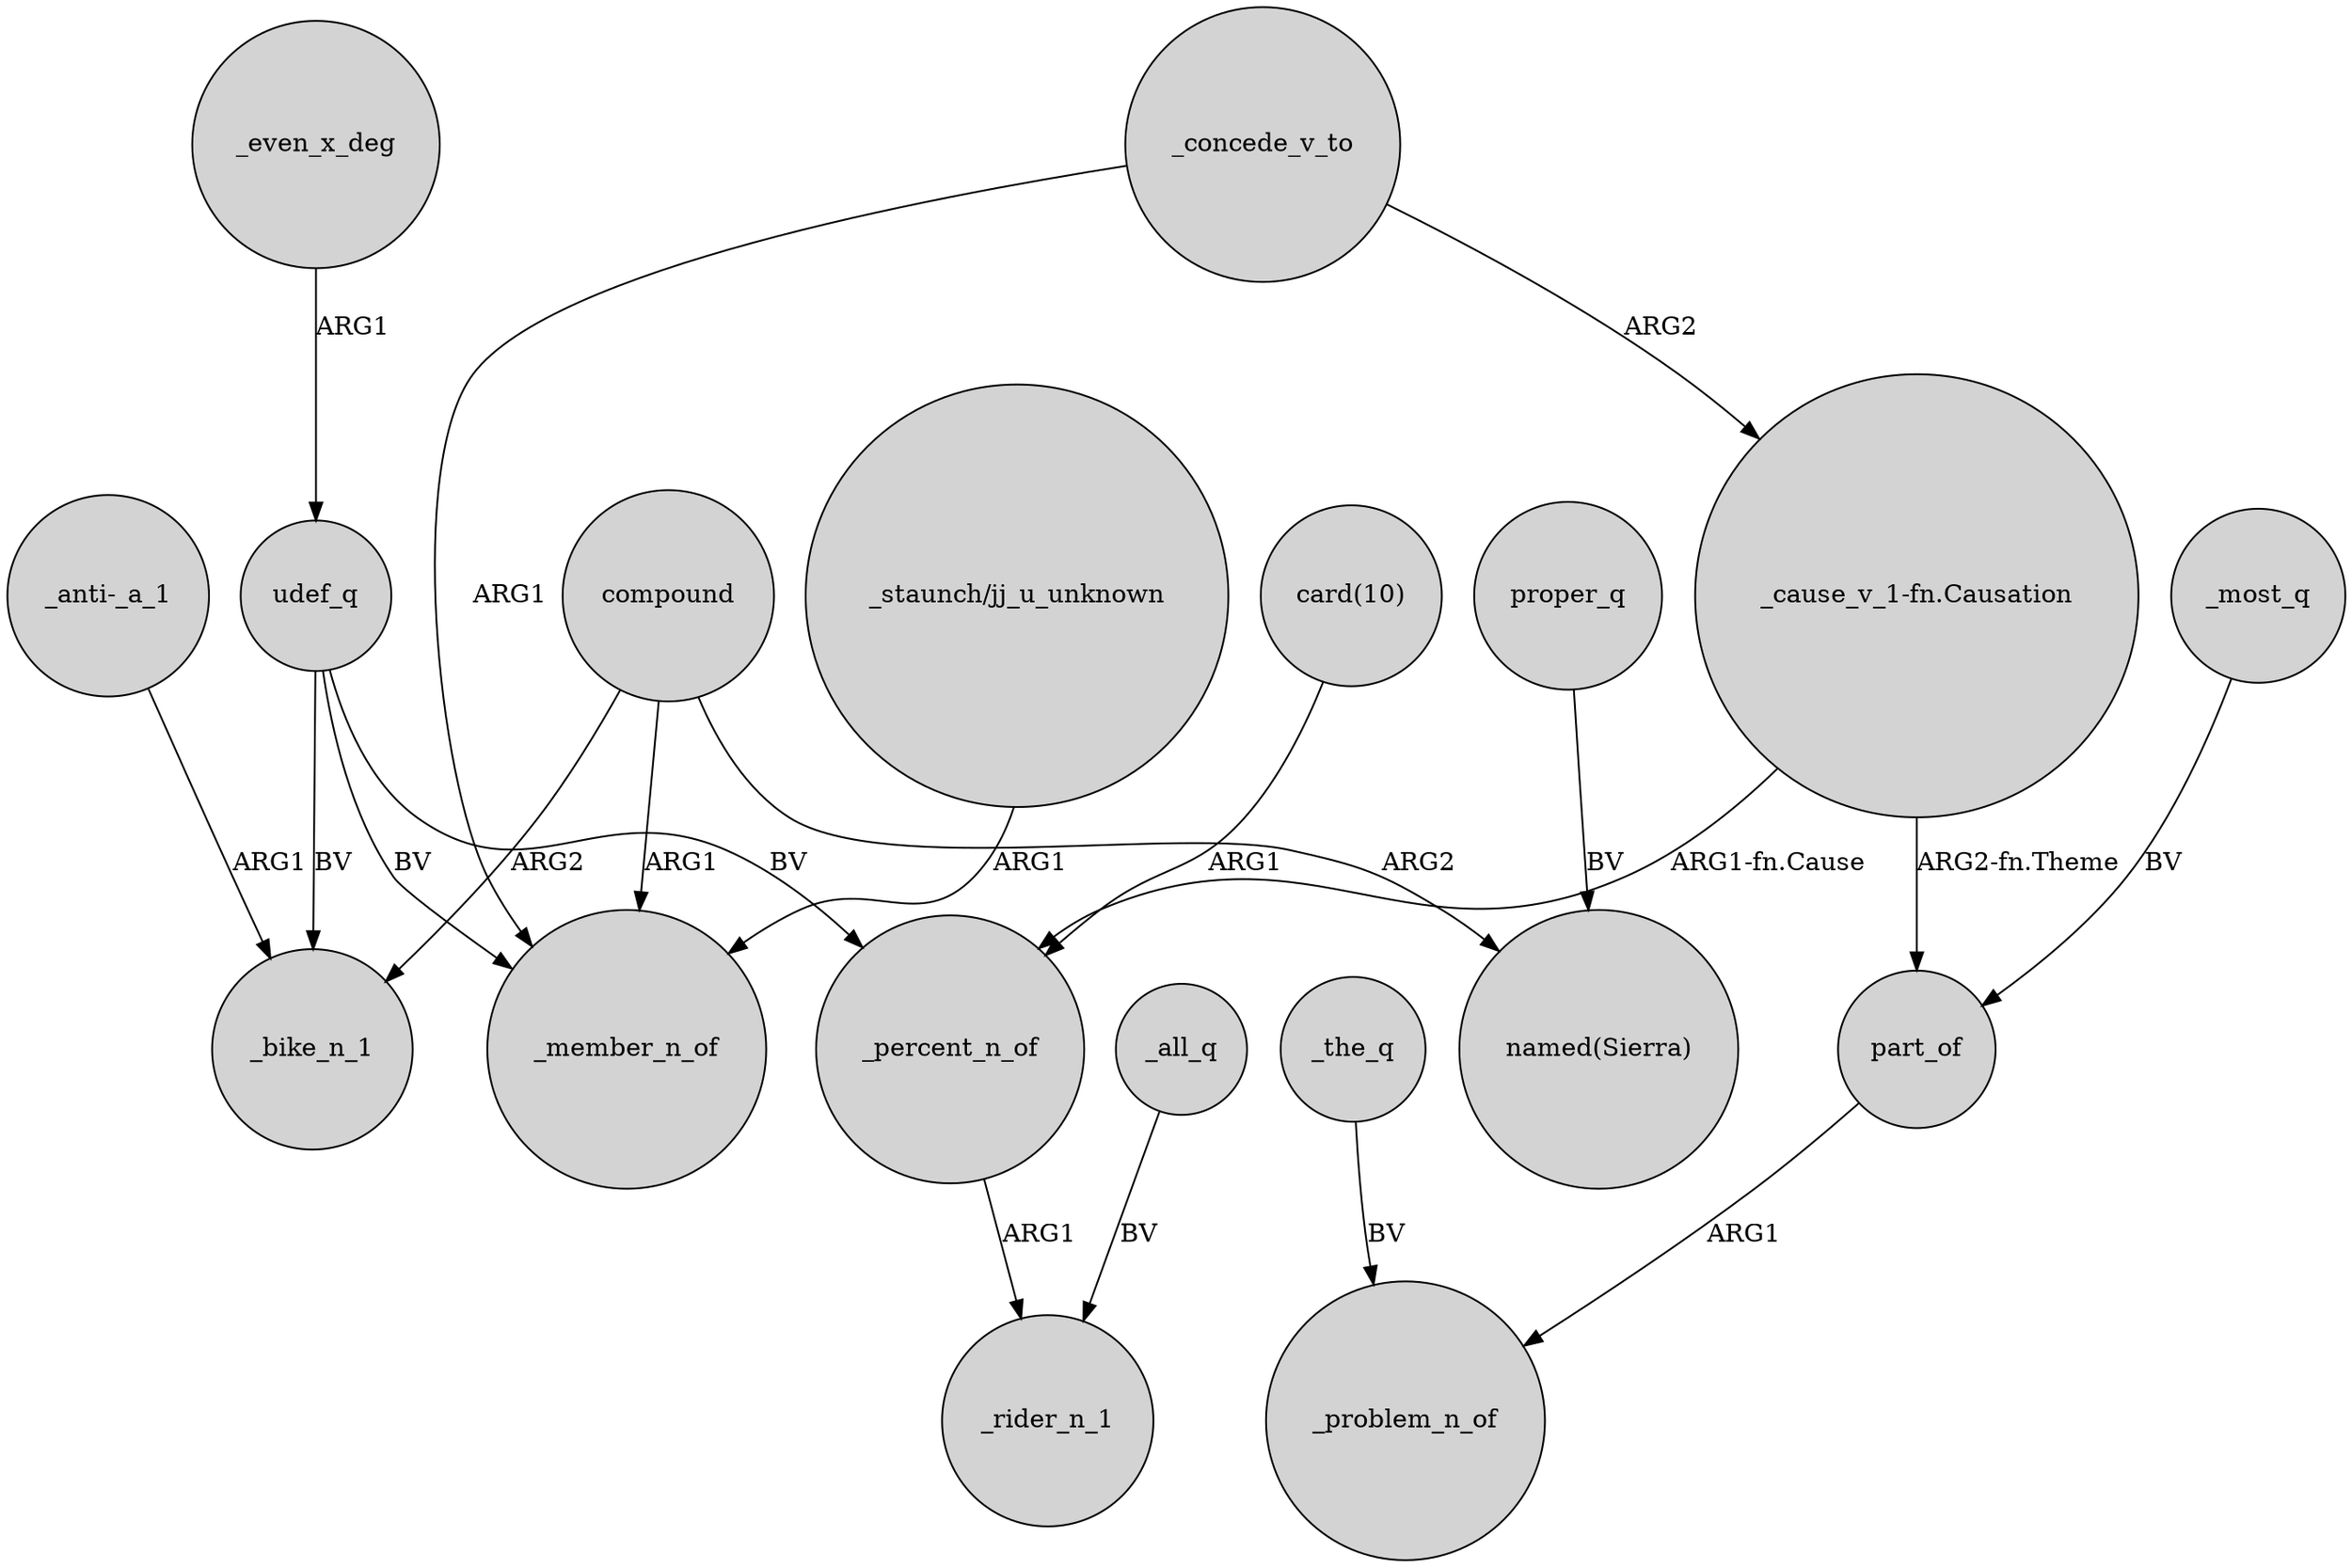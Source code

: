 digraph {
	node [shape=circle style=filled]
	compound -> _bike_n_1 [label=ARG2]
	proper_q -> "named(Sierra)" [label=BV]
	_even_x_deg -> udef_q [label=ARG1]
	_the_q -> _problem_n_of [label=BV]
	_concede_v_to -> "_cause_v_1-fn.Causation" [label=ARG2]
	_percent_n_of -> _rider_n_1 [label=ARG1]
	udef_q -> _bike_n_1 [label=BV]
	_all_q -> _rider_n_1 [label=BV]
	"card(10)" -> _percent_n_of [label=ARG1]
	"_cause_v_1-fn.Causation" -> _percent_n_of [label="ARG1-fn.Cause"]
	udef_q -> _member_n_of [label=BV]
	"_staunch/jj_u_unknown" -> _member_n_of [label=ARG1]
	part_of -> _problem_n_of [label=ARG1]
	_most_q -> part_of [label=BV]
	"_anti-_a_1" -> _bike_n_1 [label=ARG1]
	udef_q -> _percent_n_of [label=BV]
	compound -> "named(Sierra)" [label=ARG2]
	_concede_v_to -> _member_n_of [label=ARG1]
	compound -> _member_n_of [label=ARG1]
	"_cause_v_1-fn.Causation" -> part_of [label="ARG2-fn.Theme"]
}
